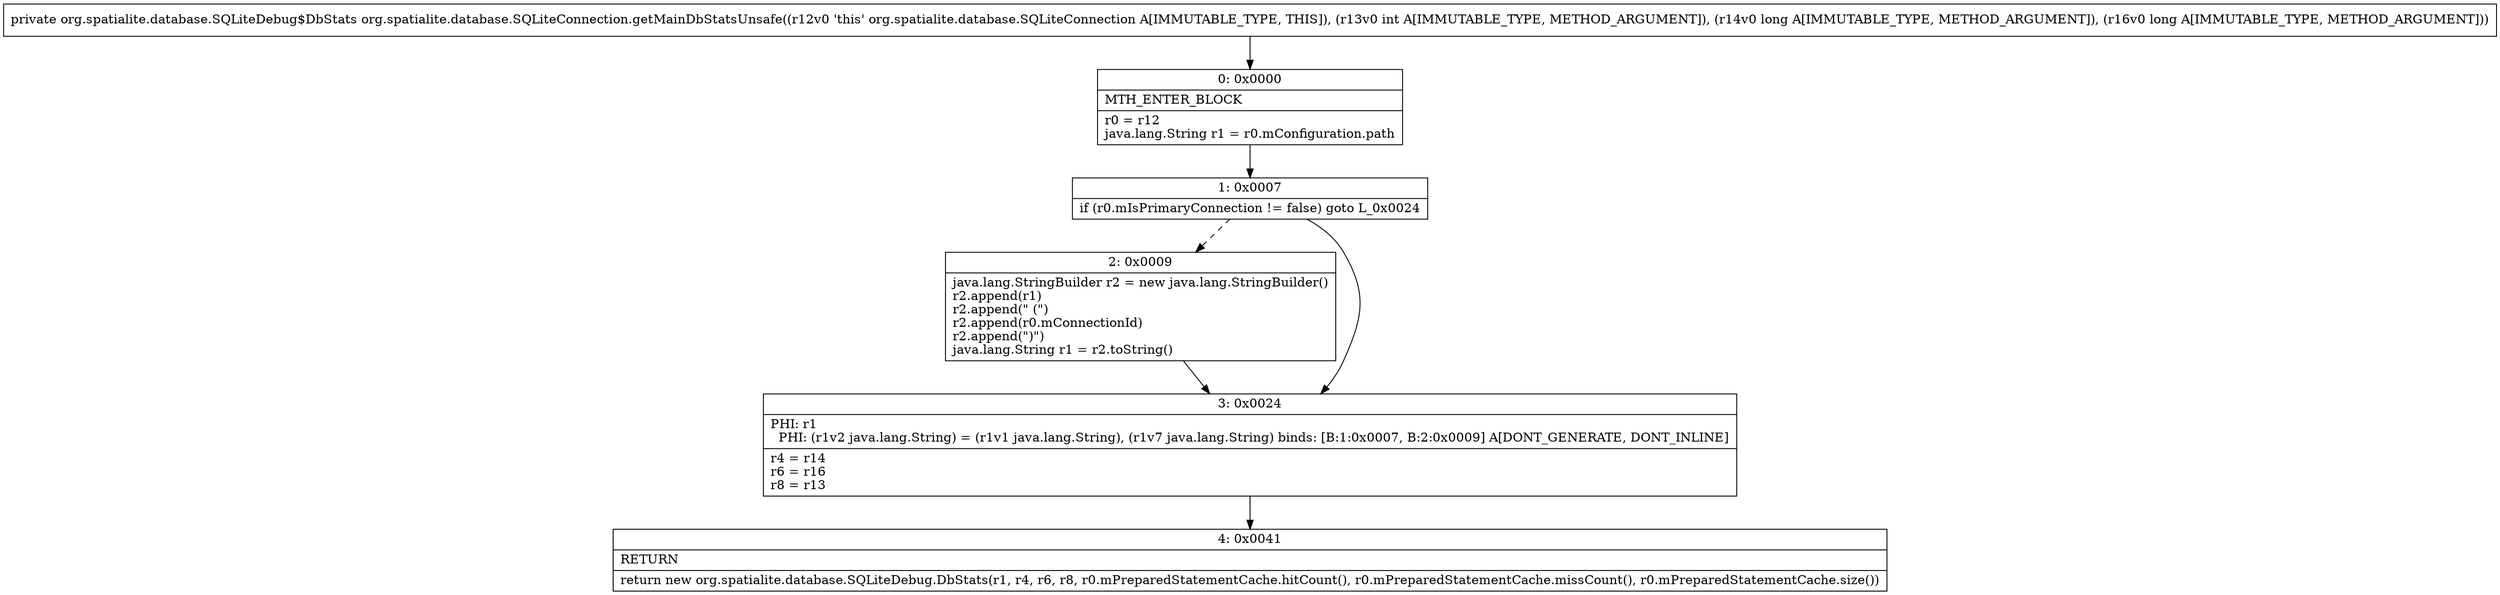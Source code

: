 digraph "CFG fororg.spatialite.database.SQLiteConnection.getMainDbStatsUnsafe(IJJ)Lorg\/spatialite\/database\/SQLiteDebug$DbStats;" {
Node_0 [shape=record,label="{0\:\ 0x0000|MTH_ENTER_BLOCK\l|r0 = r12\ljava.lang.String r1 = r0.mConfiguration.path\l}"];
Node_1 [shape=record,label="{1\:\ 0x0007|if (r0.mIsPrimaryConnection != false) goto L_0x0024\l}"];
Node_2 [shape=record,label="{2\:\ 0x0009|java.lang.StringBuilder r2 = new java.lang.StringBuilder()\lr2.append(r1)\lr2.append(\" (\")\lr2.append(r0.mConnectionId)\lr2.append(\")\")\ljava.lang.String r1 = r2.toString()\l}"];
Node_3 [shape=record,label="{3\:\ 0x0024|PHI: r1 \l  PHI: (r1v2 java.lang.String) = (r1v1 java.lang.String), (r1v7 java.lang.String) binds: [B:1:0x0007, B:2:0x0009] A[DONT_GENERATE, DONT_INLINE]\l|r4 = r14\lr6 = r16\lr8 = r13\l}"];
Node_4 [shape=record,label="{4\:\ 0x0041|RETURN\l|return new org.spatialite.database.SQLiteDebug.DbStats(r1, r4, r6, r8, r0.mPreparedStatementCache.hitCount(), r0.mPreparedStatementCache.missCount(), r0.mPreparedStatementCache.size())\l}"];
MethodNode[shape=record,label="{private org.spatialite.database.SQLiteDebug$DbStats org.spatialite.database.SQLiteConnection.getMainDbStatsUnsafe((r12v0 'this' org.spatialite.database.SQLiteConnection A[IMMUTABLE_TYPE, THIS]), (r13v0 int A[IMMUTABLE_TYPE, METHOD_ARGUMENT]), (r14v0 long A[IMMUTABLE_TYPE, METHOD_ARGUMENT]), (r16v0 long A[IMMUTABLE_TYPE, METHOD_ARGUMENT])) }"];
MethodNode -> Node_0;
Node_0 -> Node_1;
Node_1 -> Node_2[style=dashed];
Node_1 -> Node_3;
Node_2 -> Node_3;
Node_3 -> Node_4;
}

